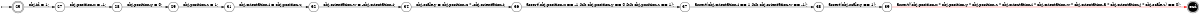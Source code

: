 digraph finite_state_machine {
	rankdir=LR
	size="8,5"
	94164273418720 [label = 25, shape = doublecircle, fixedsize = true]; 
	s94164273418720 [shape = point];
	e94164273412416 [shape = doublecircle, fixedsize = true, style = filled, fillcolor = black, fontcolor = white,  label = end];
	 94164273410224 [label = 27, shape = circle, fixedsize = true ];
	 94164273410304 [label = 28, shape = circle, fixedsize = true ];
	 94164273410512 [label = 29, shape = circle, fixedsize = true ];
	 94164273410784 [label = 31, shape = circle, fixedsize = true ];
	 94164273411056 [label = 32, shape = circle, fixedsize = true ];
	 94164273411328 [label = 34, shape = circle, fixedsize = true ];
	 94164273411600 [label = 36, shape = circle, fixedsize = true ];
	 94164273411872 [label = 37, shape = circle, fixedsize = true ];
	 94164273412144 [label = 38, shape = circle, fixedsize = true ];
	 94164273412416 [label = 39, shape = circle, fixedsize = true ];
	s94164273418720 -> 94164273418720;
	94164273418720 -> 94164273410224 [ label = "obj.id = 1; "];
	94164273410224 -> 94164273410304 [ label = "obj.position.x = -1; "];
	94164273410304 -> 94164273410512 [ label = "obj.position.y = 0; "];
	94164273410512 -> 94164273410784 [ label = "obj.position.z = 1; "];
	94164273410784 -> 94164273411056 [ label = "obj.orientation.i = obj.position.z; "];
	94164273411056 -> 94164273411328 [ label = "obj.orientation.w = -obj.orientation.i; "];
	94164273411328 -> 94164273411600 [ label = "obj.scale.y = obj.position.x * -obj.orientation.i; "];
	94164273411600 -> 94164273411872 [ label = "assert(obj.position.x == -1 && obj.position.y == 0 && obj.position.z == 1); "];
	94164273411872 -> 94164273412144 [ label = "assert(obj.orientation.i == 1 && obj.orientation.w == -1); "];
	94164273412144 -> 94164273412416 [ label = "assert(obj.scale.y == 1); "];
	94164273412416 -> e94164273412416 [color = red, label = "assert((obj.position.x * obj.position.y * obj.position.z * obj.orientation.i * obj.orientation.w * obj.orientation.a * obj.orientation.j * obj.scale.z) == 0); "];
}